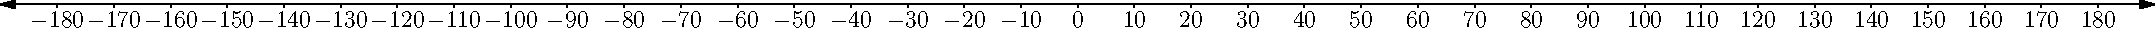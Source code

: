 import geometry;
unitsize(1mm);
draw((-190,0)--(190,0), arrow=Arrows);
for (int i=-180; i<190; i=i+10)
{
  path tick = (0,0) -- (0,-0.05cm);
  pair p = (i,0);
  draw(p, tick);
  label(format("$%d$",i), p, S);
}
